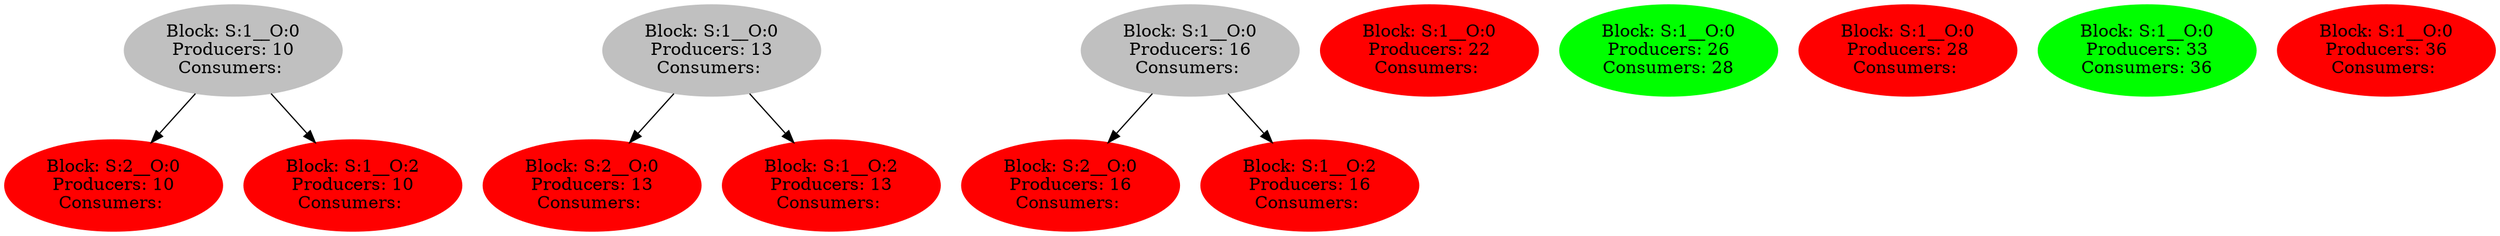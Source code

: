 strict digraph  {
0 [color=grey, label="Block: S:1__O:0
Producers: 10
Consumers: ", style=filled];
1 [color=red, label="Block: S:2__O:0
Producers: 10
Consumers: ", style=filled];
2 [color=red, label="Block: S:1__O:2
Producers: 10
Consumers: ", style=filled];
3 [color=grey, label="Block: S:1__O:0
Producers: 13
Consumers: ", style=filled];
4 [color=red, label="Block: S:2__O:0
Producers: 13
Consumers: ", style=filled];
5 [color=red, label="Block: S:1__O:2
Producers: 13
Consumers: ", style=filled];
6 [color=grey, label="Block: S:1__O:0
Producers: 16
Consumers: ", style=filled];
7 [color=red, label="Block: S:2__O:0
Producers: 16
Consumers: ", style=filled];
8 [color=red, label="Block: S:1__O:2
Producers: 16
Consumers: ", style=filled];
9 [color=red, label="Block: S:1__O:0
Producers: 22
Consumers: ", style=filled];
10 [color=green, label="Block: S:1__O:0
Producers: 26
Consumers: 28", style=filled];
11 [color=red, label="Block: S:1__O:0
Producers: 28
Consumers: ", style=filled];
12 [color=green, label="Block: S:1__O:0
Producers: 33
Consumers: 36", style=filled];
13 [color=red, label="Block: S:1__O:0
Producers: 36
Consumers: ", style=filled];
0 -> 1;
0 -> 2;
3 -> 4;
3 -> 5;
6 -> 7;
6 -> 8;
}
